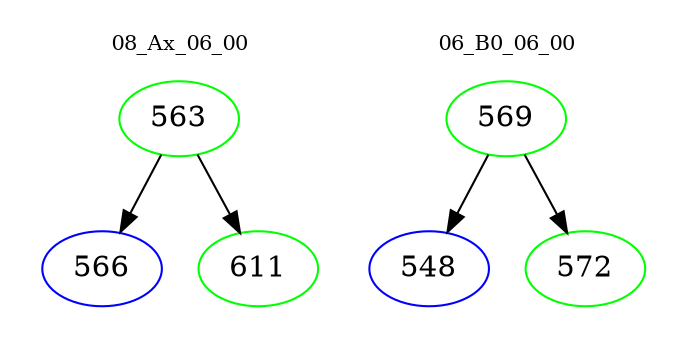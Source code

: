 digraph{
subgraph cluster_0 {
color = white
label = "08_Ax_06_00";
fontsize=10;
T0_563 [label="563", color="green"]
T0_563 -> T0_566 [color="black"]
T0_566 [label="566", color="blue"]
T0_563 -> T0_611 [color="black"]
T0_611 [label="611", color="green"]
}
subgraph cluster_1 {
color = white
label = "06_B0_06_00";
fontsize=10;
T1_569 [label="569", color="green"]
T1_569 -> T1_548 [color="black"]
T1_548 [label="548", color="blue"]
T1_569 -> T1_572 [color="black"]
T1_572 [label="572", color="green"]
}
}
